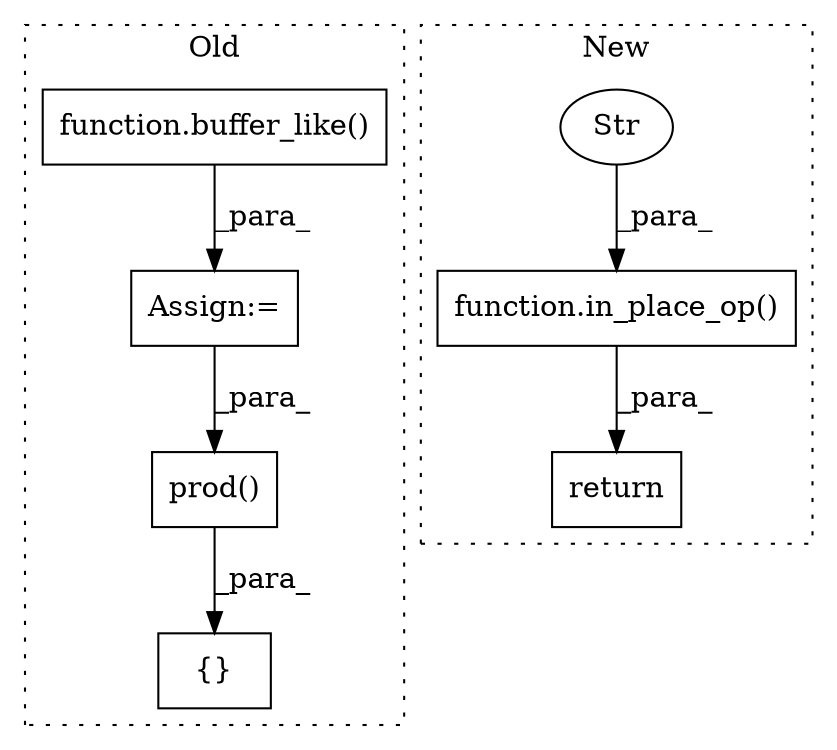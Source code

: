 digraph G {
subgraph cluster0 {
1 [label="{}" a="59" s="2176,2195" l="1,0" shape="box"];
4 [label="Assign:=" a="68" s="1467" l="3" shape="box"];
5 [label="function.buffer_like()" a="75" s="1470,1488" l="12,1" shape="box"];
7 [label="prod()" a="75" s="2177,2194" l="8,1" shape="box"];
label = "Old";
style="dotted";
}
subgraph cluster1 {
2 [label="function.in_place_op()" a="75" s="1329,1385" l="12,1" shape="box"];
3 [label="Str" a="66" s="1346" l="33" shape="ellipse"];
6 [label="return" a="93" s="1322" l="7" shape="box"];
label = "New";
style="dotted";
}
2 -> 6 [label="_para_"];
3 -> 2 [label="_para_"];
4 -> 7 [label="_para_"];
5 -> 4 [label="_para_"];
7 -> 1 [label="_para_"];
}